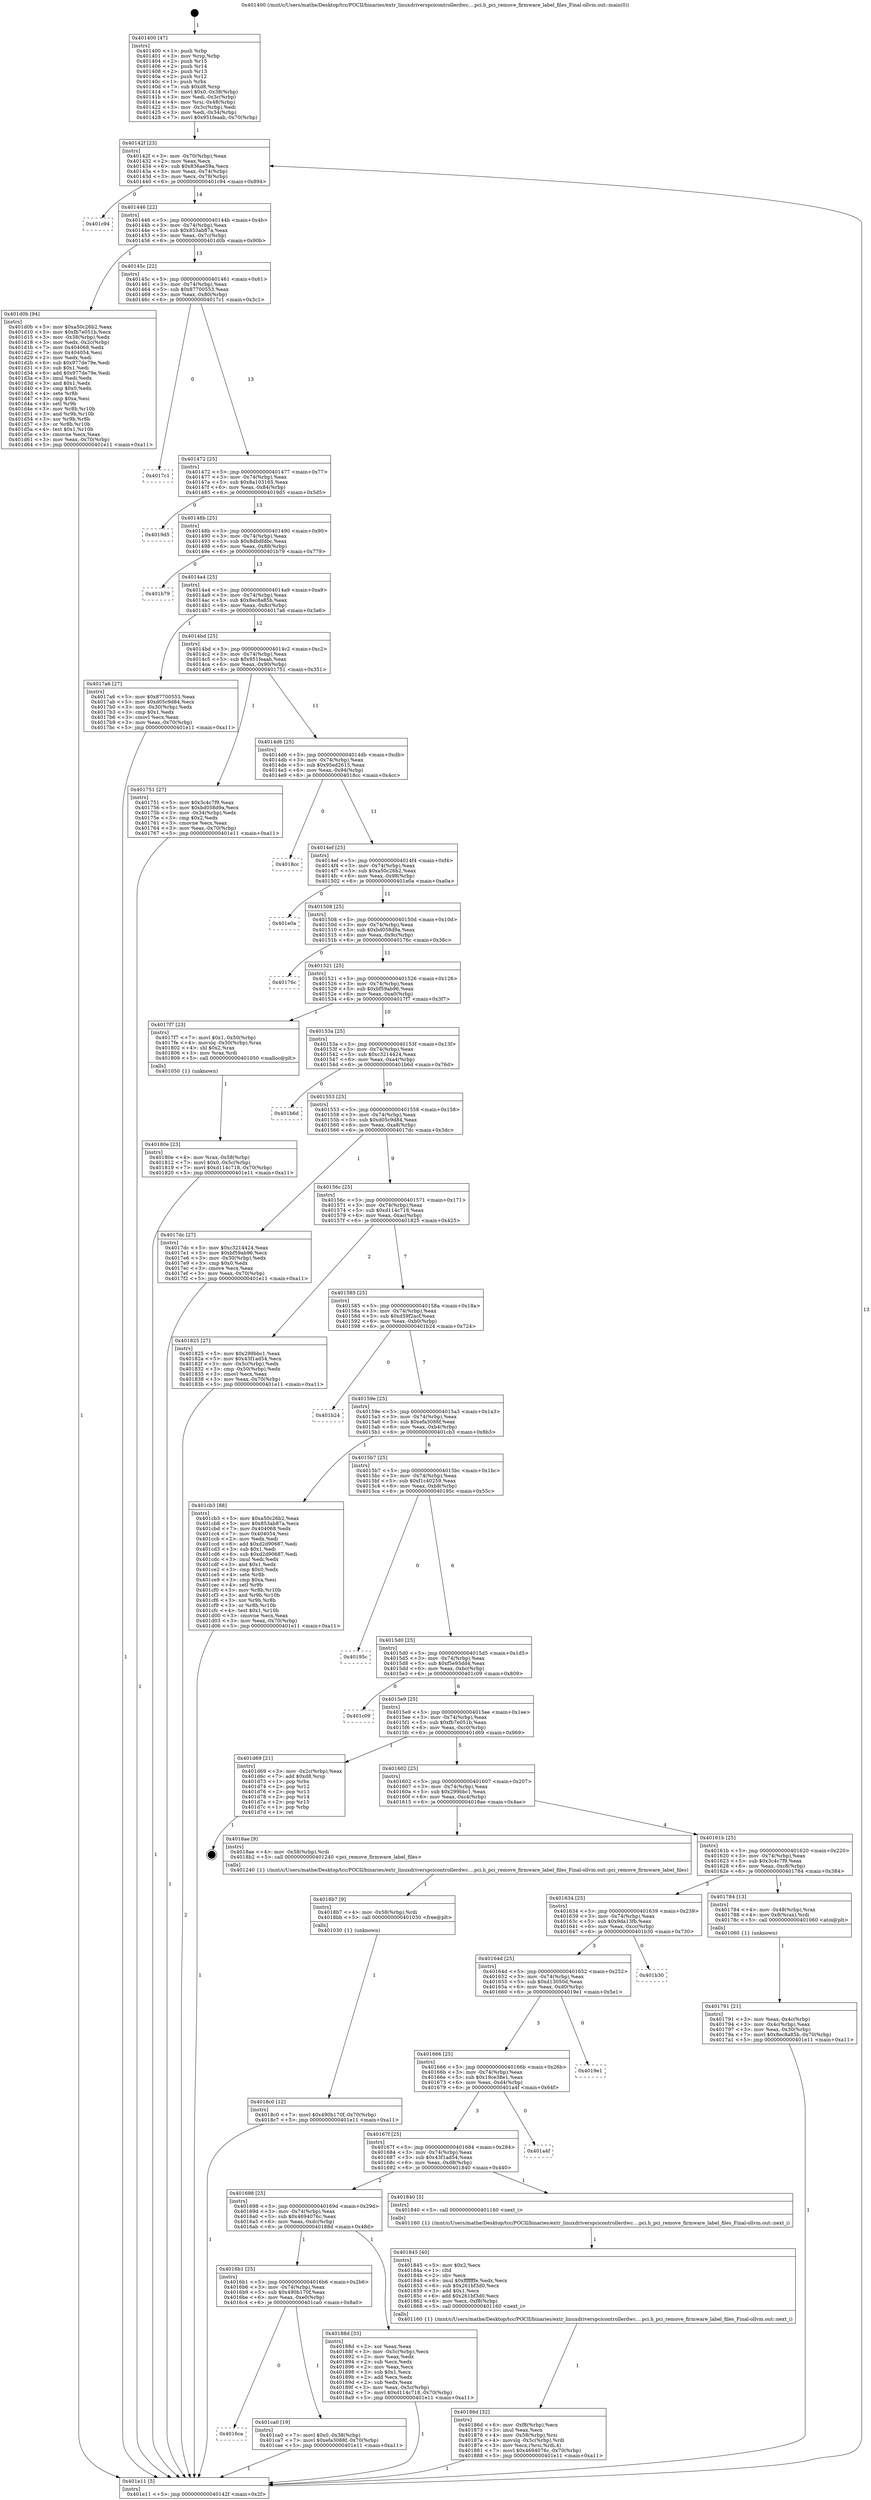 digraph "0x401400" {
  label = "0x401400 (/mnt/c/Users/mathe/Desktop/tcc/POCII/binaries/extr_linuxdriverspcicontrollerdwc....pci.h_pci_remove_firmware_label_files_Final-ollvm.out::main(0))"
  labelloc = "t"
  node[shape=record]

  Entry [label="",width=0.3,height=0.3,shape=circle,fillcolor=black,style=filled]
  "0x40142f" [label="{
     0x40142f [23]\l
     | [instrs]\l
     &nbsp;&nbsp;0x40142f \<+3\>: mov -0x70(%rbp),%eax\l
     &nbsp;&nbsp;0x401432 \<+2\>: mov %eax,%ecx\l
     &nbsp;&nbsp;0x401434 \<+6\>: sub $0x836ae59a,%ecx\l
     &nbsp;&nbsp;0x40143a \<+3\>: mov %eax,-0x74(%rbp)\l
     &nbsp;&nbsp;0x40143d \<+3\>: mov %ecx,-0x78(%rbp)\l
     &nbsp;&nbsp;0x401440 \<+6\>: je 0000000000401c94 \<main+0x894\>\l
  }"]
  "0x401c94" [label="{
     0x401c94\l
  }", style=dashed]
  "0x401446" [label="{
     0x401446 [22]\l
     | [instrs]\l
     &nbsp;&nbsp;0x401446 \<+5\>: jmp 000000000040144b \<main+0x4b\>\l
     &nbsp;&nbsp;0x40144b \<+3\>: mov -0x74(%rbp),%eax\l
     &nbsp;&nbsp;0x40144e \<+5\>: sub $0x853ab87a,%eax\l
     &nbsp;&nbsp;0x401453 \<+3\>: mov %eax,-0x7c(%rbp)\l
     &nbsp;&nbsp;0x401456 \<+6\>: je 0000000000401d0b \<main+0x90b\>\l
  }"]
  Exit [label="",width=0.3,height=0.3,shape=circle,fillcolor=black,style=filled,peripheries=2]
  "0x401d0b" [label="{
     0x401d0b [94]\l
     | [instrs]\l
     &nbsp;&nbsp;0x401d0b \<+5\>: mov $0xa50c26b2,%eax\l
     &nbsp;&nbsp;0x401d10 \<+5\>: mov $0xfb7e051b,%ecx\l
     &nbsp;&nbsp;0x401d15 \<+3\>: mov -0x38(%rbp),%edx\l
     &nbsp;&nbsp;0x401d18 \<+3\>: mov %edx,-0x2c(%rbp)\l
     &nbsp;&nbsp;0x401d1b \<+7\>: mov 0x404068,%edx\l
     &nbsp;&nbsp;0x401d22 \<+7\>: mov 0x404054,%esi\l
     &nbsp;&nbsp;0x401d29 \<+2\>: mov %edx,%edi\l
     &nbsp;&nbsp;0x401d2b \<+6\>: sub $0x977de79e,%edi\l
     &nbsp;&nbsp;0x401d31 \<+3\>: sub $0x1,%edi\l
     &nbsp;&nbsp;0x401d34 \<+6\>: add $0x977de79e,%edi\l
     &nbsp;&nbsp;0x401d3a \<+3\>: imul %edi,%edx\l
     &nbsp;&nbsp;0x401d3d \<+3\>: and $0x1,%edx\l
     &nbsp;&nbsp;0x401d40 \<+3\>: cmp $0x0,%edx\l
     &nbsp;&nbsp;0x401d43 \<+4\>: sete %r8b\l
     &nbsp;&nbsp;0x401d47 \<+3\>: cmp $0xa,%esi\l
     &nbsp;&nbsp;0x401d4a \<+4\>: setl %r9b\l
     &nbsp;&nbsp;0x401d4e \<+3\>: mov %r8b,%r10b\l
     &nbsp;&nbsp;0x401d51 \<+3\>: and %r9b,%r10b\l
     &nbsp;&nbsp;0x401d54 \<+3\>: xor %r9b,%r8b\l
     &nbsp;&nbsp;0x401d57 \<+3\>: or %r8b,%r10b\l
     &nbsp;&nbsp;0x401d5a \<+4\>: test $0x1,%r10b\l
     &nbsp;&nbsp;0x401d5e \<+3\>: cmovne %ecx,%eax\l
     &nbsp;&nbsp;0x401d61 \<+3\>: mov %eax,-0x70(%rbp)\l
     &nbsp;&nbsp;0x401d64 \<+5\>: jmp 0000000000401e11 \<main+0xa11\>\l
  }"]
  "0x40145c" [label="{
     0x40145c [22]\l
     | [instrs]\l
     &nbsp;&nbsp;0x40145c \<+5\>: jmp 0000000000401461 \<main+0x61\>\l
     &nbsp;&nbsp;0x401461 \<+3\>: mov -0x74(%rbp),%eax\l
     &nbsp;&nbsp;0x401464 \<+5\>: sub $0x87700553,%eax\l
     &nbsp;&nbsp;0x401469 \<+3\>: mov %eax,-0x80(%rbp)\l
     &nbsp;&nbsp;0x40146c \<+6\>: je 00000000004017c1 \<main+0x3c1\>\l
  }"]
  "0x4016ca" [label="{
     0x4016ca\l
  }", style=dashed]
  "0x4017c1" [label="{
     0x4017c1\l
  }", style=dashed]
  "0x401472" [label="{
     0x401472 [25]\l
     | [instrs]\l
     &nbsp;&nbsp;0x401472 \<+5\>: jmp 0000000000401477 \<main+0x77\>\l
     &nbsp;&nbsp;0x401477 \<+3\>: mov -0x74(%rbp),%eax\l
     &nbsp;&nbsp;0x40147a \<+5\>: sub $0x8a103165,%eax\l
     &nbsp;&nbsp;0x40147f \<+6\>: mov %eax,-0x84(%rbp)\l
     &nbsp;&nbsp;0x401485 \<+6\>: je 00000000004019d5 \<main+0x5d5\>\l
  }"]
  "0x401ca0" [label="{
     0x401ca0 [19]\l
     | [instrs]\l
     &nbsp;&nbsp;0x401ca0 \<+7\>: movl $0x0,-0x38(%rbp)\l
     &nbsp;&nbsp;0x401ca7 \<+7\>: movl $0xefa3088f,-0x70(%rbp)\l
     &nbsp;&nbsp;0x401cae \<+5\>: jmp 0000000000401e11 \<main+0xa11\>\l
  }"]
  "0x4019d5" [label="{
     0x4019d5\l
  }", style=dashed]
  "0x40148b" [label="{
     0x40148b [25]\l
     | [instrs]\l
     &nbsp;&nbsp;0x40148b \<+5\>: jmp 0000000000401490 \<main+0x90\>\l
     &nbsp;&nbsp;0x401490 \<+3\>: mov -0x74(%rbp),%eax\l
     &nbsp;&nbsp;0x401493 \<+5\>: sub $0x8dbdfdbc,%eax\l
     &nbsp;&nbsp;0x401498 \<+6\>: mov %eax,-0x88(%rbp)\l
     &nbsp;&nbsp;0x40149e \<+6\>: je 0000000000401b79 \<main+0x779\>\l
  }"]
  "0x4018c0" [label="{
     0x4018c0 [12]\l
     | [instrs]\l
     &nbsp;&nbsp;0x4018c0 \<+7\>: movl $0x490b170f,-0x70(%rbp)\l
     &nbsp;&nbsp;0x4018c7 \<+5\>: jmp 0000000000401e11 \<main+0xa11\>\l
  }"]
  "0x401b79" [label="{
     0x401b79\l
  }", style=dashed]
  "0x4014a4" [label="{
     0x4014a4 [25]\l
     | [instrs]\l
     &nbsp;&nbsp;0x4014a4 \<+5\>: jmp 00000000004014a9 \<main+0xa9\>\l
     &nbsp;&nbsp;0x4014a9 \<+3\>: mov -0x74(%rbp),%eax\l
     &nbsp;&nbsp;0x4014ac \<+5\>: sub $0x8ec8a85b,%eax\l
     &nbsp;&nbsp;0x4014b1 \<+6\>: mov %eax,-0x8c(%rbp)\l
     &nbsp;&nbsp;0x4014b7 \<+6\>: je 00000000004017a6 \<main+0x3a6\>\l
  }"]
  "0x4018b7" [label="{
     0x4018b7 [9]\l
     | [instrs]\l
     &nbsp;&nbsp;0x4018b7 \<+4\>: mov -0x58(%rbp),%rdi\l
     &nbsp;&nbsp;0x4018bb \<+5\>: call 0000000000401030 \<free@plt\>\l
     | [calls]\l
     &nbsp;&nbsp;0x401030 \{1\} (unknown)\l
  }"]
  "0x4017a6" [label="{
     0x4017a6 [27]\l
     | [instrs]\l
     &nbsp;&nbsp;0x4017a6 \<+5\>: mov $0x87700553,%eax\l
     &nbsp;&nbsp;0x4017ab \<+5\>: mov $0xd05c9d84,%ecx\l
     &nbsp;&nbsp;0x4017b0 \<+3\>: mov -0x30(%rbp),%edx\l
     &nbsp;&nbsp;0x4017b3 \<+3\>: cmp $0x1,%edx\l
     &nbsp;&nbsp;0x4017b6 \<+3\>: cmovl %ecx,%eax\l
     &nbsp;&nbsp;0x4017b9 \<+3\>: mov %eax,-0x70(%rbp)\l
     &nbsp;&nbsp;0x4017bc \<+5\>: jmp 0000000000401e11 \<main+0xa11\>\l
  }"]
  "0x4014bd" [label="{
     0x4014bd [25]\l
     | [instrs]\l
     &nbsp;&nbsp;0x4014bd \<+5\>: jmp 00000000004014c2 \<main+0xc2\>\l
     &nbsp;&nbsp;0x4014c2 \<+3\>: mov -0x74(%rbp),%eax\l
     &nbsp;&nbsp;0x4014c5 \<+5\>: sub $0x951feaab,%eax\l
     &nbsp;&nbsp;0x4014ca \<+6\>: mov %eax,-0x90(%rbp)\l
     &nbsp;&nbsp;0x4014d0 \<+6\>: je 0000000000401751 \<main+0x351\>\l
  }"]
  "0x4016b1" [label="{
     0x4016b1 [25]\l
     | [instrs]\l
     &nbsp;&nbsp;0x4016b1 \<+5\>: jmp 00000000004016b6 \<main+0x2b6\>\l
     &nbsp;&nbsp;0x4016b6 \<+3\>: mov -0x74(%rbp),%eax\l
     &nbsp;&nbsp;0x4016b9 \<+5\>: sub $0x490b170f,%eax\l
     &nbsp;&nbsp;0x4016be \<+6\>: mov %eax,-0xe0(%rbp)\l
     &nbsp;&nbsp;0x4016c4 \<+6\>: je 0000000000401ca0 \<main+0x8a0\>\l
  }"]
  "0x401751" [label="{
     0x401751 [27]\l
     | [instrs]\l
     &nbsp;&nbsp;0x401751 \<+5\>: mov $0x3c4c7f9,%eax\l
     &nbsp;&nbsp;0x401756 \<+5\>: mov $0xbd058d9a,%ecx\l
     &nbsp;&nbsp;0x40175b \<+3\>: mov -0x34(%rbp),%edx\l
     &nbsp;&nbsp;0x40175e \<+3\>: cmp $0x2,%edx\l
     &nbsp;&nbsp;0x401761 \<+3\>: cmovne %ecx,%eax\l
     &nbsp;&nbsp;0x401764 \<+3\>: mov %eax,-0x70(%rbp)\l
     &nbsp;&nbsp;0x401767 \<+5\>: jmp 0000000000401e11 \<main+0xa11\>\l
  }"]
  "0x4014d6" [label="{
     0x4014d6 [25]\l
     | [instrs]\l
     &nbsp;&nbsp;0x4014d6 \<+5\>: jmp 00000000004014db \<main+0xdb\>\l
     &nbsp;&nbsp;0x4014db \<+3\>: mov -0x74(%rbp),%eax\l
     &nbsp;&nbsp;0x4014de \<+5\>: sub $0x95ed2615,%eax\l
     &nbsp;&nbsp;0x4014e3 \<+6\>: mov %eax,-0x94(%rbp)\l
     &nbsp;&nbsp;0x4014e9 \<+6\>: je 00000000004018cc \<main+0x4cc\>\l
  }"]
  "0x401e11" [label="{
     0x401e11 [5]\l
     | [instrs]\l
     &nbsp;&nbsp;0x401e11 \<+5\>: jmp 000000000040142f \<main+0x2f\>\l
  }"]
  "0x401400" [label="{
     0x401400 [47]\l
     | [instrs]\l
     &nbsp;&nbsp;0x401400 \<+1\>: push %rbp\l
     &nbsp;&nbsp;0x401401 \<+3\>: mov %rsp,%rbp\l
     &nbsp;&nbsp;0x401404 \<+2\>: push %r15\l
     &nbsp;&nbsp;0x401406 \<+2\>: push %r14\l
     &nbsp;&nbsp;0x401408 \<+2\>: push %r13\l
     &nbsp;&nbsp;0x40140a \<+2\>: push %r12\l
     &nbsp;&nbsp;0x40140c \<+1\>: push %rbx\l
     &nbsp;&nbsp;0x40140d \<+7\>: sub $0xd8,%rsp\l
     &nbsp;&nbsp;0x401414 \<+7\>: movl $0x0,-0x38(%rbp)\l
     &nbsp;&nbsp;0x40141b \<+3\>: mov %edi,-0x3c(%rbp)\l
     &nbsp;&nbsp;0x40141e \<+4\>: mov %rsi,-0x48(%rbp)\l
     &nbsp;&nbsp;0x401422 \<+3\>: mov -0x3c(%rbp),%edi\l
     &nbsp;&nbsp;0x401425 \<+3\>: mov %edi,-0x34(%rbp)\l
     &nbsp;&nbsp;0x401428 \<+7\>: movl $0x951feaab,-0x70(%rbp)\l
  }"]
  "0x40188d" [label="{
     0x40188d [33]\l
     | [instrs]\l
     &nbsp;&nbsp;0x40188d \<+2\>: xor %eax,%eax\l
     &nbsp;&nbsp;0x40188f \<+3\>: mov -0x5c(%rbp),%ecx\l
     &nbsp;&nbsp;0x401892 \<+2\>: mov %eax,%edx\l
     &nbsp;&nbsp;0x401894 \<+2\>: sub %ecx,%edx\l
     &nbsp;&nbsp;0x401896 \<+2\>: mov %eax,%ecx\l
     &nbsp;&nbsp;0x401898 \<+3\>: sub $0x1,%ecx\l
     &nbsp;&nbsp;0x40189b \<+2\>: add %ecx,%edx\l
     &nbsp;&nbsp;0x40189d \<+2\>: sub %edx,%eax\l
     &nbsp;&nbsp;0x40189f \<+3\>: mov %eax,-0x5c(%rbp)\l
     &nbsp;&nbsp;0x4018a2 \<+7\>: movl $0xd114c718,-0x70(%rbp)\l
     &nbsp;&nbsp;0x4018a9 \<+5\>: jmp 0000000000401e11 \<main+0xa11\>\l
  }"]
  "0x4018cc" [label="{
     0x4018cc\l
  }", style=dashed]
  "0x4014ef" [label="{
     0x4014ef [25]\l
     | [instrs]\l
     &nbsp;&nbsp;0x4014ef \<+5\>: jmp 00000000004014f4 \<main+0xf4\>\l
     &nbsp;&nbsp;0x4014f4 \<+3\>: mov -0x74(%rbp),%eax\l
     &nbsp;&nbsp;0x4014f7 \<+5\>: sub $0xa50c26b2,%eax\l
     &nbsp;&nbsp;0x4014fc \<+6\>: mov %eax,-0x98(%rbp)\l
     &nbsp;&nbsp;0x401502 \<+6\>: je 0000000000401e0a \<main+0xa0a\>\l
  }"]
  "0x40186d" [label="{
     0x40186d [32]\l
     | [instrs]\l
     &nbsp;&nbsp;0x40186d \<+6\>: mov -0xf8(%rbp),%ecx\l
     &nbsp;&nbsp;0x401873 \<+3\>: imul %eax,%ecx\l
     &nbsp;&nbsp;0x401876 \<+4\>: mov -0x58(%rbp),%rsi\l
     &nbsp;&nbsp;0x40187a \<+4\>: movslq -0x5c(%rbp),%rdi\l
     &nbsp;&nbsp;0x40187e \<+3\>: mov %ecx,(%rsi,%rdi,4)\l
     &nbsp;&nbsp;0x401881 \<+7\>: movl $0x4694076c,-0x70(%rbp)\l
     &nbsp;&nbsp;0x401888 \<+5\>: jmp 0000000000401e11 \<main+0xa11\>\l
  }"]
  "0x401e0a" [label="{
     0x401e0a\l
  }", style=dashed]
  "0x401508" [label="{
     0x401508 [25]\l
     | [instrs]\l
     &nbsp;&nbsp;0x401508 \<+5\>: jmp 000000000040150d \<main+0x10d\>\l
     &nbsp;&nbsp;0x40150d \<+3\>: mov -0x74(%rbp),%eax\l
     &nbsp;&nbsp;0x401510 \<+5\>: sub $0xbd058d9a,%eax\l
     &nbsp;&nbsp;0x401515 \<+6\>: mov %eax,-0x9c(%rbp)\l
     &nbsp;&nbsp;0x40151b \<+6\>: je 000000000040176c \<main+0x36c\>\l
  }"]
  "0x401845" [label="{
     0x401845 [40]\l
     | [instrs]\l
     &nbsp;&nbsp;0x401845 \<+5\>: mov $0x2,%ecx\l
     &nbsp;&nbsp;0x40184a \<+1\>: cltd\l
     &nbsp;&nbsp;0x40184b \<+2\>: idiv %ecx\l
     &nbsp;&nbsp;0x40184d \<+6\>: imul $0xfffffffe,%edx,%ecx\l
     &nbsp;&nbsp;0x401853 \<+6\>: sub $0x261bf3d0,%ecx\l
     &nbsp;&nbsp;0x401859 \<+3\>: add $0x1,%ecx\l
     &nbsp;&nbsp;0x40185c \<+6\>: add $0x261bf3d0,%ecx\l
     &nbsp;&nbsp;0x401862 \<+6\>: mov %ecx,-0xf8(%rbp)\l
     &nbsp;&nbsp;0x401868 \<+5\>: call 0000000000401160 \<next_i\>\l
     | [calls]\l
     &nbsp;&nbsp;0x401160 \{1\} (/mnt/c/Users/mathe/Desktop/tcc/POCII/binaries/extr_linuxdriverspcicontrollerdwc....pci.h_pci_remove_firmware_label_files_Final-ollvm.out::next_i)\l
  }"]
  "0x40176c" [label="{
     0x40176c\l
  }", style=dashed]
  "0x401521" [label="{
     0x401521 [25]\l
     | [instrs]\l
     &nbsp;&nbsp;0x401521 \<+5\>: jmp 0000000000401526 \<main+0x126\>\l
     &nbsp;&nbsp;0x401526 \<+3\>: mov -0x74(%rbp),%eax\l
     &nbsp;&nbsp;0x401529 \<+5\>: sub $0xbf59ab96,%eax\l
     &nbsp;&nbsp;0x40152e \<+6\>: mov %eax,-0xa0(%rbp)\l
     &nbsp;&nbsp;0x401534 \<+6\>: je 00000000004017f7 \<main+0x3f7\>\l
  }"]
  "0x401698" [label="{
     0x401698 [25]\l
     | [instrs]\l
     &nbsp;&nbsp;0x401698 \<+5\>: jmp 000000000040169d \<main+0x29d\>\l
     &nbsp;&nbsp;0x40169d \<+3\>: mov -0x74(%rbp),%eax\l
     &nbsp;&nbsp;0x4016a0 \<+5\>: sub $0x4694076c,%eax\l
     &nbsp;&nbsp;0x4016a5 \<+6\>: mov %eax,-0xdc(%rbp)\l
     &nbsp;&nbsp;0x4016ab \<+6\>: je 000000000040188d \<main+0x48d\>\l
  }"]
  "0x4017f7" [label="{
     0x4017f7 [23]\l
     | [instrs]\l
     &nbsp;&nbsp;0x4017f7 \<+7\>: movl $0x1,-0x50(%rbp)\l
     &nbsp;&nbsp;0x4017fe \<+4\>: movslq -0x50(%rbp),%rax\l
     &nbsp;&nbsp;0x401802 \<+4\>: shl $0x2,%rax\l
     &nbsp;&nbsp;0x401806 \<+3\>: mov %rax,%rdi\l
     &nbsp;&nbsp;0x401809 \<+5\>: call 0000000000401050 \<malloc@plt\>\l
     | [calls]\l
     &nbsp;&nbsp;0x401050 \{1\} (unknown)\l
  }"]
  "0x40153a" [label="{
     0x40153a [25]\l
     | [instrs]\l
     &nbsp;&nbsp;0x40153a \<+5\>: jmp 000000000040153f \<main+0x13f\>\l
     &nbsp;&nbsp;0x40153f \<+3\>: mov -0x74(%rbp),%eax\l
     &nbsp;&nbsp;0x401542 \<+5\>: sub $0xc3214424,%eax\l
     &nbsp;&nbsp;0x401547 \<+6\>: mov %eax,-0xa4(%rbp)\l
     &nbsp;&nbsp;0x40154d \<+6\>: je 0000000000401b6d \<main+0x76d\>\l
  }"]
  "0x401840" [label="{
     0x401840 [5]\l
     | [instrs]\l
     &nbsp;&nbsp;0x401840 \<+5\>: call 0000000000401160 \<next_i\>\l
     | [calls]\l
     &nbsp;&nbsp;0x401160 \{1\} (/mnt/c/Users/mathe/Desktop/tcc/POCII/binaries/extr_linuxdriverspcicontrollerdwc....pci.h_pci_remove_firmware_label_files_Final-ollvm.out::next_i)\l
  }"]
  "0x401b6d" [label="{
     0x401b6d\l
  }", style=dashed]
  "0x401553" [label="{
     0x401553 [25]\l
     | [instrs]\l
     &nbsp;&nbsp;0x401553 \<+5\>: jmp 0000000000401558 \<main+0x158\>\l
     &nbsp;&nbsp;0x401558 \<+3\>: mov -0x74(%rbp),%eax\l
     &nbsp;&nbsp;0x40155b \<+5\>: sub $0xd05c9d84,%eax\l
     &nbsp;&nbsp;0x401560 \<+6\>: mov %eax,-0xa8(%rbp)\l
     &nbsp;&nbsp;0x401566 \<+6\>: je 00000000004017dc \<main+0x3dc\>\l
  }"]
  "0x40167f" [label="{
     0x40167f [25]\l
     | [instrs]\l
     &nbsp;&nbsp;0x40167f \<+5\>: jmp 0000000000401684 \<main+0x284\>\l
     &nbsp;&nbsp;0x401684 \<+3\>: mov -0x74(%rbp),%eax\l
     &nbsp;&nbsp;0x401687 \<+5\>: sub $0x43f1ad54,%eax\l
     &nbsp;&nbsp;0x40168c \<+6\>: mov %eax,-0xd8(%rbp)\l
     &nbsp;&nbsp;0x401692 \<+6\>: je 0000000000401840 \<main+0x440\>\l
  }"]
  "0x4017dc" [label="{
     0x4017dc [27]\l
     | [instrs]\l
     &nbsp;&nbsp;0x4017dc \<+5\>: mov $0xc3214424,%eax\l
     &nbsp;&nbsp;0x4017e1 \<+5\>: mov $0xbf59ab96,%ecx\l
     &nbsp;&nbsp;0x4017e6 \<+3\>: mov -0x30(%rbp),%edx\l
     &nbsp;&nbsp;0x4017e9 \<+3\>: cmp $0x0,%edx\l
     &nbsp;&nbsp;0x4017ec \<+3\>: cmove %ecx,%eax\l
     &nbsp;&nbsp;0x4017ef \<+3\>: mov %eax,-0x70(%rbp)\l
     &nbsp;&nbsp;0x4017f2 \<+5\>: jmp 0000000000401e11 \<main+0xa11\>\l
  }"]
  "0x40156c" [label="{
     0x40156c [25]\l
     | [instrs]\l
     &nbsp;&nbsp;0x40156c \<+5\>: jmp 0000000000401571 \<main+0x171\>\l
     &nbsp;&nbsp;0x401571 \<+3\>: mov -0x74(%rbp),%eax\l
     &nbsp;&nbsp;0x401574 \<+5\>: sub $0xd114c718,%eax\l
     &nbsp;&nbsp;0x401579 \<+6\>: mov %eax,-0xac(%rbp)\l
     &nbsp;&nbsp;0x40157f \<+6\>: je 0000000000401825 \<main+0x425\>\l
  }"]
  "0x401a4f" [label="{
     0x401a4f\l
  }", style=dashed]
  "0x401825" [label="{
     0x401825 [27]\l
     | [instrs]\l
     &nbsp;&nbsp;0x401825 \<+5\>: mov $0x299bbc1,%eax\l
     &nbsp;&nbsp;0x40182a \<+5\>: mov $0x43f1ad54,%ecx\l
     &nbsp;&nbsp;0x40182f \<+3\>: mov -0x5c(%rbp),%edx\l
     &nbsp;&nbsp;0x401832 \<+3\>: cmp -0x50(%rbp),%edx\l
     &nbsp;&nbsp;0x401835 \<+3\>: cmovl %ecx,%eax\l
     &nbsp;&nbsp;0x401838 \<+3\>: mov %eax,-0x70(%rbp)\l
     &nbsp;&nbsp;0x40183b \<+5\>: jmp 0000000000401e11 \<main+0xa11\>\l
  }"]
  "0x401585" [label="{
     0x401585 [25]\l
     | [instrs]\l
     &nbsp;&nbsp;0x401585 \<+5\>: jmp 000000000040158a \<main+0x18a\>\l
     &nbsp;&nbsp;0x40158a \<+3\>: mov -0x74(%rbp),%eax\l
     &nbsp;&nbsp;0x40158d \<+5\>: sub $0xd59f2acf,%eax\l
     &nbsp;&nbsp;0x401592 \<+6\>: mov %eax,-0xb0(%rbp)\l
     &nbsp;&nbsp;0x401598 \<+6\>: je 0000000000401b24 \<main+0x724\>\l
  }"]
  "0x401666" [label="{
     0x401666 [25]\l
     | [instrs]\l
     &nbsp;&nbsp;0x401666 \<+5\>: jmp 000000000040166b \<main+0x26b\>\l
     &nbsp;&nbsp;0x40166b \<+3\>: mov -0x74(%rbp),%eax\l
     &nbsp;&nbsp;0x40166e \<+5\>: sub $0x19ce38e1,%eax\l
     &nbsp;&nbsp;0x401673 \<+6\>: mov %eax,-0xd4(%rbp)\l
     &nbsp;&nbsp;0x401679 \<+6\>: je 0000000000401a4f \<main+0x64f\>\l
  }"]
  "0x401b24" [label="{
     0x401b24\l
  }", style=dashed]
  "0x40159e" [label="{
     0x40159e [25]\l
     | [instrs]\l
     &nbsp;&nbsp;0x40159e \<+5\>: jmp 00000000004015a3 \<main+0x1a3\>\l
     &nbsp;&nbsp;0x4015a3 \<+3\>: mov -0x74(%rbp),%eax\l
     &nbsp;&nbsp;0x4015a6 \<+5\>: sub $0xefa3088f,%eax\l
     &nbsp;&nbsp;0x4015ab \<+6\>: mov %eax,-0xb4(%rbp)\l
     &nbsp;&nbsp;0x4015b1 \<+6\>: je 0000000000401cb3 \<main+0x8b3\>\l
  }"]
  "0x4019e1" [label="{
     0x4019e1\l
  }", style=dashed]
  "0x401cb3" [label="{
     0x401cb3 [88]\l
     | [instrs]\l
     &nbsp;&nbsp;0x401cb3 \<+5\>: mov $0xa50c26b2,%eax\l
     &nbsp;&nbsp;0x401cb8 \<+5\>: mov $0x853ab87a,%ecx\l
     &nbsp;&nbsp;0x401cbd \<+7\>: mov 0x404068,%edx\l
     &nbsp;&nbsp;0x401cc4 \<+7\>: mov 0x404054,%esi\l
     &nbsp;&nbsp;0x401ccb \<+2\>: mov %edx,%edi\l
     &nbsp;&nbsp;0x401ccd \<+6\>: add $0xd2d90687,%edi\l
     &nbsp;&nbsp;0x401cd3 \<+3\>: sub $0x1,%edi\l
     &nbsp;&nbsp;0x401cd6 \<+6\>: sub $0xd2d90687,%edi\l
     &nbsp;&nbsp;0x401cdc \<+3\>: imul %edi,%edx\l
     &nbsp;&nbsp;0x401cdf \<+3\>: and $0x1,%edx\l
     &nbsp;&nbsp;0x401ce2 \<+3\>: cmp $0x0,%edx\l
     &nbsp;&nbsp;0x401ce5 \<+4\>: sete %r8b\l
     &nbsp;&nbsp;0x401ce9 \<+3\>: cmp $0xa,%esi\l
     &nbsp;&nbsp;0x401cec \<+4\>: setl %r9b\l
     &nbsp;&nbsp;0x401cf0 \<+3\>: mov %r8b,%r10b\l
     &nbsp;&nbsp;0x401cf3 \<+3\>: and %r9b,%r10b\l
     &nbsp;&nbsp;0x401cf6 \<+3\>: xor %r9b,%r8b\l
     &nbsp;&nbsp;0x401cf9 \<+3\>: or %r8b,%r10b\l
     &nbsp;&nbsp;0x401cfc \<+4\>: test $0x1,%r10b\l
     &nbsp;&nbsp;0x401d00 \<+3\>: cmovne %ecx,%eax\l
     &nbsp;&nbsp;0x401d03 \<+3\>: mov %eax,-0x70(%rbp)\l
     &nbsp;&nbsp;0x401d06 \<+5\>: jmp 0000000000401e11 \<main+0xa11\>\l
  }"]
  "0x4015b7" [label="{
     0x4015b7 [25]\l
     | [instrs]\l
     &nbsp;&nbsp;0x4015b7 \<+5\>: jmp 00000000004015bc \<main+0x1bc\>\l
     &nbsp;&nbsp;0x4015bc \<+3\>: mov -0x74(%rbp),%eax\l
     &nbsp;&nbsp;0x4015bf \<+5\>: sub $0xf1c40259,%eax\l
     &nbsp;&nbsp;0x4015c4 \<+6\>: mov %eax,-0xb8(%rbp)\l
     &nbsp;&nbsp;0x4015ca \<+6\>: je 000000000040195c \<main+0x55c\>\l
  }"]
  "0x40164d" [label="{
     0x40164d [25]\l
     | [instrs]\l
     &nbsp;&nbsp;0x40164d \<+5\>: jmp 0000000000401652 \<main+0x252\>\l
     &nbsp;&nbsp;0x401652 \<+3\>: mov -0x74(%rbp),%eax\l
     &nbsp;&nbsp;0x401655 \<+5\>: sub $0xd13050d,%eax\l
     &nbsp;&nbsp;0x40165a \<+6\>: mov %eax,-0xd0(%rbp)\l
     &nbsp;&nbsp;0x401660 \<+6\>: je 00000000004019e1 \<main+0x5e1\>\l
  }"]
  "0x40195c" [label="{
     0x40195c\l
  }", style=dashed]
  "0x4015d0" [label="{
     0x4015d0 [25]\l
     | [instrs]\l
     &nbsp;&nbsp;0x4015d0 \<+5\>: jmp 00000000004015d5 \<main+0x1d5\>\l
     &nbsp;&nbsp;0x4015d5 \<+3\>: mov -0x74(%rbp),%eax\l
     &nbsp;&nbsp;0x4015d8 \<+5\>: sub $0xf5e93dd4,%eax\l
     &nbsp;&nbsp;0x4015dd \<+6\>: mov %eax,-0xbc(%rbp)\l
     &nbsp;&nbsp;0x4015e3 \<+6\>: je 0000000000401c09 \<main+0x809\>\l
  }"]
  "0x401b30" [label="{
     0x401b30\l
  }", style=dashed]
  "0x401c09" [label="{
     0x401c09\l
  }", style=dashed]
  "0x4015e9" [label="{
     0x4015e9 [25]\l
     | [instrs]\l
     &nbsp;&nbsp;0x4015e9 \<+5\>: jmp 00000000004015ee \<main+0x1ee\>\l
     &nbsp;&nbsp;0x4015ee \<+3\>: mov -0x74(%rbp),%eax\l
     &nbsp;&nbsp;0x4015f1 \<+5\>: sub $0xfb7e051b,%eax\l
     &nbsp;&nbsp;0x4015f6 \<+6\>: mov %eax,-0xc0(%rbp)\l
     &nbsp;&nbsp;0x4015fc \<+6\>: je 0000000000401d69 \<main+0x969\>\l
  }"]
  "0x40180e" [label="{
     0x40180e [23]\l
     | [instrs]\l
     &nbsp;&nbsp;0x40180e \<+4\>: mov %rax,-0x58(%rbp)\l
     &nbsp;&nbsp;0x401812 \<+7\>: movl $0x0,-0x5c(%rbp)\l
     &nbsp;&nbsp;0x401819 \<+7\>: movl $0xd114c718,-0x70(%rbp)\l
     &nbsp;&nbsp;0x401820 \<+5\>: jmp 0000000000401e11 \<main+0xa11\>\l
  }"]
  "0x401d69" [label="{
     0x401d69 [21]\l
     | [instrs]\l
     &nbsp;&nbsp;0x401d69 \<+3\>: mov -0x2c(%rbp),%eax\l
     &nbsp;&nbsp;0x401d6c \<+7\>: add $0xd8,%rsp\l
     &nbsp;&nbsp;0x401d73 \<+1\>: pop %rbx\l
     &nbsp;&nbsp;0x401d74 \<+2\>: pop %r12\l
     &nbsp;&nbsp;0x401d76 \<+2\>: pop %r13\l
     &nbsp;&nbsp;0x401d78 \<+2\>: pop %r14\l
     &nbsp;&nbsp;0x401d7a \<+2\>: pop %r15\l
     &nbsp;&nbsp;0x401d7c \<+1\>: pop %rbp\l
     &nbsp;&nbsp;0x401d7d \<+1\>: ret\l
  }"]
  "0x401602" [label="{
     0x401602 [25]\l
     | [instrs]\l
     &nbsp;&nbsp;0x401602 \<+5\>: jmp 0000000000401607 \<main+0x207\>\l
     &nbsp;&nbsp;0x401607 \<+3\>: mov -0x74(%rbp),%eax\l
     &nbsp;&nbsp;0x40160a \<+5\>: sub $0x299bbc1,%eax\l
     &nbsp;&nbsp;0x40160f \<+6\>: mov %eax,-0xc4(%rbp)\l
     &nbsp;&nbsp;0x401615 \<+6\>: je 00000000004018ae \<main+0x4ae\>\l
  }"]
  "0x401791" [label="{
     0x401791 [21]\l
     | [instrs]\l
     &nbsp;&nbsp;0x401791 \<+3\>: mov %eax,-0x4c(%rbp)\l
     &nbsp;&nbsp;0x401794 \<+3\>: mov -0x4c(%rbp),%eax\l
     &nbsp;&nbsp;0x401797 \<+3\>: mov %eax,-0x30(%rbp)\l
     &nbsp;&nbsp;0x40179a \<+7\>: movl $0x8ec8a85b,-0x70(%rbp)\l
     &nbsp;&nbsp;0x4017a1 \<+5\>: jmp 0000000000401e11 \<main+0xa11\>\l
  }"]
  "0x4018ae" [label="{
     0x4018ae [9]\l
     | [instrs]\l
     &nbsp;&nbsp;0x4018ae \<+4\>: mov -0x58(%rbp),%rdi\l
     &nbsp;&nbsp;0x4018b2 \<+5\>: call 0000000000401240 \<pci_remove_firmware_label_files\>\l
     | [calls]\l
     &nbsp;&nbsp;0x401240 \{1\} (/mnt/c/Users/mathe/Desktop/tcc/POCII/binaries/extr_linuxdriverspcicontrollerdwc....pci.h_pci_remove_firmware_label_files_Final-ollvm.out::pci_remove_firmware_label_files)\l
  }"]
  "0x40161b" [label="{
     0x40161b [25]\l
     | [instrs]\l
     &nbsp;&nbsp;0x40161b \<+5\>: jmp 0000000000401620 \<main+0x220\>\l
     &nbsp;&nbsp;0x401620 \<+3\>: mov -0x74(%rbp),%eax\l
     &nbsp;&nbsp;0x401623 \<+5\>: sub $0x3c4c7f9,%eax\l
     &nbsp;&nbsp;0x401628 \<+6\>: mov %eax,-0xc8(%rbp)\l
     &nbsp;&nbsp;0x40162e \<+6\>: je 0000000000401784 \<main+0x384\>\l
  }"]
  "0x401634" [label="{
     0x401634 [25]\l
     | [instrs]\l
     &nbsp;&nbsp;0x401634 \<+5\>: jmp 0000000000401639 \<main+0x239\>\l
     &nbsp;&nbsp;0x401639 \<+3\>: mov -0x74(%rbp),%eax\l
     &nbsp;&nbsp;0x40163c \<+5\>: sub $0x9da13fb,%eax\l
     &nbsp;&nbsp;0x401641 \<+6\>: mov %eax,-0xcc(%rbp)\l
     &nbsp;&nbsp;0x401647 \<+6\>: je 0000000000401b30 \<main+0x730\>\l
  }"]
  "0x401784" [label="{
     0x401784 [13]\l
     | [instrs]\l
     &nbsp;&nbsp;0x401784 \<+4\>: mov -0x48(%rbp),%rax\l
     &nbsp;&nbsp;0x401788 \<+4\>: mov 0x8(%rax),%rdi\l
     &nbsp;&nbsp;0x40178c \<+5\>: call 0000000000401060 \<atoi@plt\>\l
     | [calls]\l
     &nbsp;&nbsp;0x401060 \{1\} (unknown)\l
  }"]
  Entry -> "0x401400" [label=" 1"]
  "0x40142f" -> "0x401c94" [label=" 0"]
  "0x40142f" -> "0x401446" [label=" 14"]
  "0x401d69" -> Exit [label=" 1"]
  "0x401446" -> "0x401d0b" [label=" 1"]
  "0x401446" -> "0x40145c" [label=" 13"]
  "0x401d0b" -> "0x401e11" [label=" 1"]
  "0x40145c" -> "0x4017c1" [label=" 0"]
  "0x40145c" -> "0x401472" [label=" 13"]
  "0x401cb3" -> "0x401e11" [label=" 1"]
  "0x401472" -> "0x4019d5" [label=" 0"]
  "0x401472" -> "0x40148b" [label=" 13"]
  "0x401ca0" -> "0x401e11" [label=" 1"]
  "0x40148b" -> "0x401b79" [label=" 0"]
  "0x40148b" -> "0x4014a4" [label=" 13"]
  "0x4016b1" -> "0x401ca0" [label=" 1"]
  "0x4014a4" -> "0x4017a6" [label=" 1"]
  "0x4014a4" -> "0x4014bd" [label=" 12"]
  "0x4016b1" -> "0x4016ca" [label=" 0"]
  "0x4014bd" -> "0x401751" [label=" 1"]
  "0x4014bd" -> "0x4014d6" [label=" 11"]
  "0x401751" -> "0x401e11" [label=" 1"]
  "0x401400" -> "0x40142f" [label=" 1"]
  "0x401e11" -> "0x40142f" [label=" 13"]
  "0x4018c0" -> "0x401e11" [label=" 1"]
  "0x4014d6" -> "0x4018cc" [label=" 0"]
  "0x4014d6" -> "0x4014ef" [label=" 11"]
  "0x4018b7" -> "0x4018c0" [label=" 1"]
  "0x4014ef" -> "0x401e0a" [label=" 0"]
  "0x4014ef" -> "0x401508" [label=" 11"]
  "0x40188d" -> "0x401e11" [label=" 1"]
  "0x401508" -> "0x40176c" [label=" 0"]
  "0x401508" -> "0x401521" [label=" 11"]
  "0x401698" -> "0x4016b1" [label=" 1"]
  "0x401521" -> "0x4017f7" [label=" 1"]
  "0x401521" -> "0x40153a" [label=" 10"]
  "0x401698" -> "0x40188d" [label=" 1"]
  "0x40153a" -> "0x401b6d" [label=" 0"]
  "0x40153a" -> "0x401553" [label=" 10"]
  "0x4018ae" -> "0x4018b7" [label=" 1"]
  "0x401553" -> "0x4017dc" [label=" 1"]
  "0x401553" -> "0x40156c" [label=" 9"]
  "0x401845" -> "0x40186d" [label=" 1"]
  "0x40156c" -> "0x401825" [label=" 2"]
  "0x40156c" -> "0x401585" [label=" 7"]
  "0x401840" -> "0x401845" [label=" 1"]
  "0x401585" -> "0x401b24" [label=" 0"]
  "0x401585" -> "0x40159e" [label=" 7"]
  "0x40167f" -> "0x401840" [label=" 1"]
  "0x40159e" -> "0x401cb3" [label=" 1"]
  "0x40159e" -> "0x4015b7" [label=" 6"]
  "0x40186d" -> "0x401e11" [label=" 1"]
  "0x4015b7" -> "0x40195c" [label=" 0"]
  "0x4015b7" -> "0x4015d0" [label=" 6"]
  "0x401666" -> "0x401a4f" [label=" 0"]
  "0x4015d0" -> "0x401c09" [label=" 0"]
  "0x4015d0" -> "0x4015e9" [label=" 6"]
  "0x40167f" -> "0x401698" [label=" 2"]
  "0x4015e9" -> "0x401d69" [label=" 1"]
  "0x4015e9" -> "0x401602" [label=" 5"]
  "0x40164d" -> "0x4019e1" [label=" 0"]
  "0x401602" -> "0x4018ae" [label=" 1"]
  "0x401602" -> "0x40161b" [label=" 4"]
  "0x401666" -> "0x40167f" [label=" 3"]
  "0x40161b" -> "0x401784" [label=" 1"]
  "0x40161b" -> "0x401634" [label=" 3"]
  "0x401784" -> "0x401791" [label=" 1"]
  "0x401791" -> "0x401e11" [label=" 1"]
  "0x4017a6" -> "0x401e11" [label=" 1"]
  "0x4017dc" -> "0x401e11" [label=" 1"]
  "0x4017f7" -> "0x40180e" [label=" 1"]
  "0x40180e" -> "0x401e11" [label=" 1"]
  "0x401825" -> "0x401e11" [label=" 2"]
  "0x40164d" -> "0x401666" [label=" 3"]
  "0x401634" -> "0x401b30" [label=" 0"]
  "0x401634" -> "0x40164d" [label=" 3"]
}
